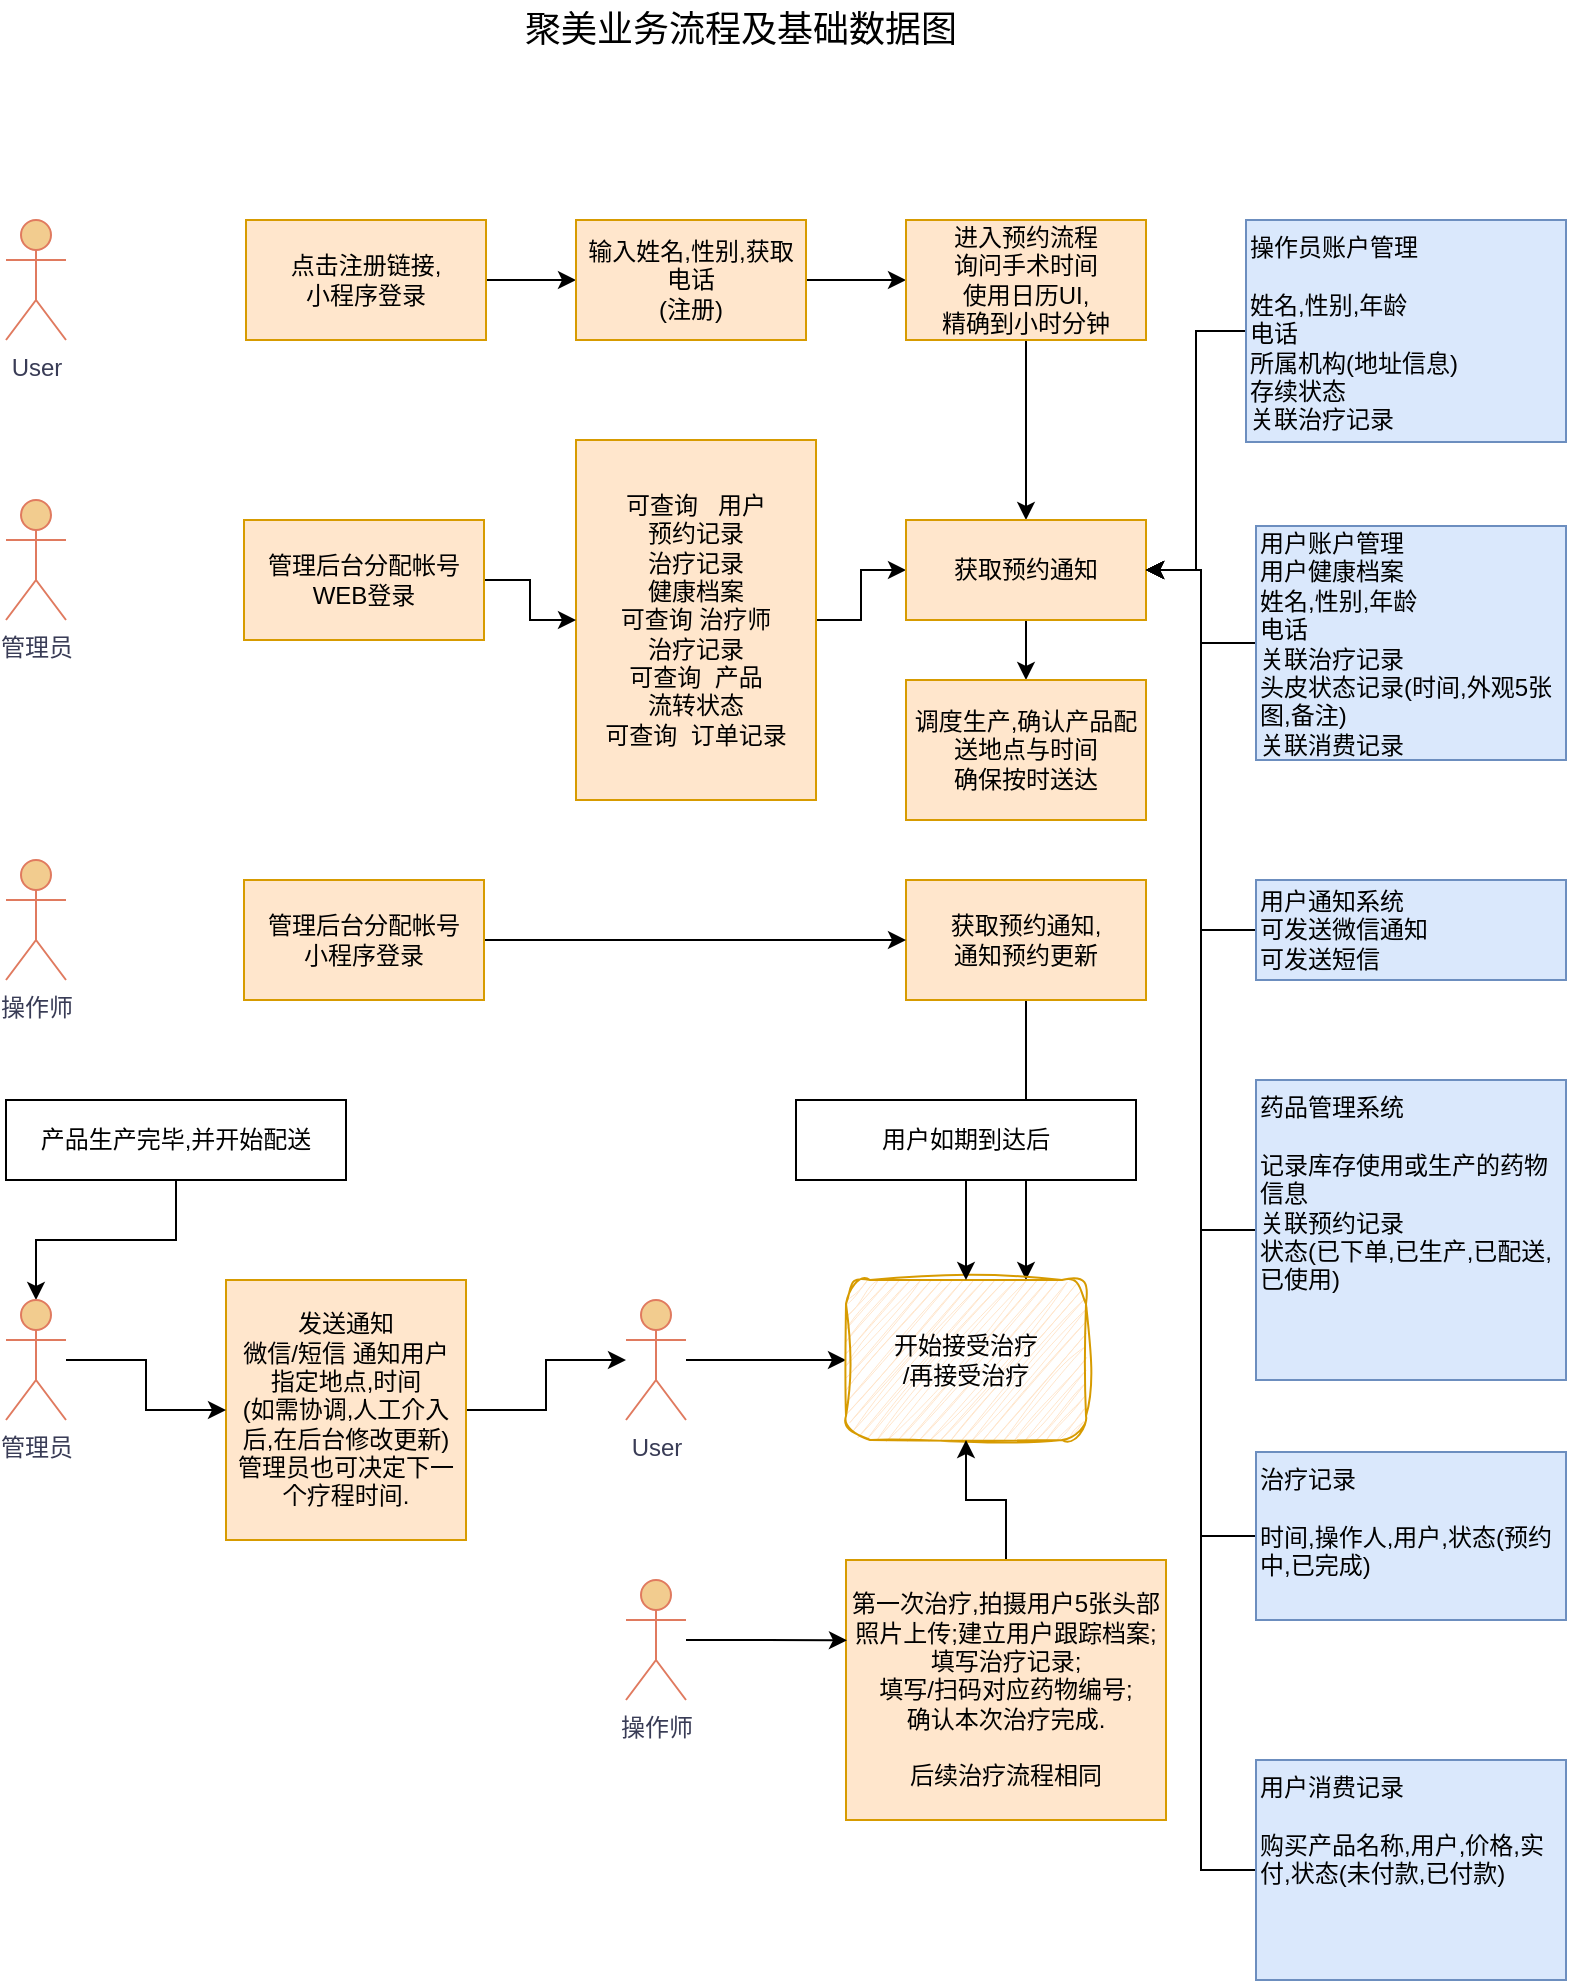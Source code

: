 <mxfile version="22.0.6" type="github">
  <diagram name="业务流" id="i1FbcwPXpK-9clcR7VoC">
    <mxGraphModel dx="2723" dy="1946" grid="1" gridSize="10" guides="1" tooltips="1" connect="1" arrows="1" fold="1" page="1" pageScale="1" pageWidth="1169" pageHeight="1654" math="0" shadow="0">
      <root>
        <mxCell id="0" />
        <mxCell id="1" parent="0" />
        <mxCell id="phIoem3qohuBOrA11PT0-1" value="User" style="shape=umlActor;verticalLabelPosition=bottom;verticalAlign=top;html=1;outlineConnect=0;labelBackgroundColor=none;fillColor=#F2CC8F;strokeColor=#E07A5F;fontColor=#393C56;" vertex="1" parent="1">
          <mxGeometry x="90" y="140" width="30" height="60" as="geometry" />
        </mxCell>
        <mxCell id="phIoem3qohuBOrA11PT0-2" style="edgeStyle=orthogonalEdgeStyle;rounded=0;orthogonalLoop=1;jettySize=auto;html=1;" edge="1" parent="1" source="phIoem3qohuBOrA11PT0-3" target="phIoem3qohuBOrA11PT0-5">
          <mxGeometry relative="1" as="geometry" />
        </mxCell>
        <mxCell id="phIoem3qohuBOrA11PT0-3" value="点击注册链接,&lt;br&gt;小程序登录" style="rounded=0;whiteSpace=wrap;html=1;fillColor=#ffe6cc;strokeColor=#d79b00;" vertex="1" parent="1">
          <mxGeometry x="210" y="140" width="120" height="60" as="geometry" />
        </mxCell>
        <mxCell id="phIoem3qohuBOrA11PT0-4" style="edgeStyle=orthogonalEdgeStyle;rounded=0;orthogonalLoop=1;jettySize=auto;html=1;entryX=0;entryY=0.5;entryDx=0;entryDy=0;" edge="1" parent="1" source="phIoem3qohuBOrA11PT0-5" target="phIoem3qohuBOrA11PT0-7">
          <mxGeometry relative="1" as="geometry" />
        </mxCell>
        <mxCell id="phIoem3qohuBOrA11PT0-5" value="输入姓名,性别,获取电话&lt;br&gt;(注册)" style="rounded=0;whiteSpace=wrap;html=1;fillColor=#ffe6cc;strokeColor=#d79b00;" vertex="1" parent="1">
          <mxGeometry x="375" y="140" width="115" height="60" as="geometry" />
        </mxCell>
        <mxCell id="phIoem3qohuBOrA11PT0-6" style="edgeStyle=orthogonalEdgeStyle;rounded=0;orthogonalLoop=1;jettySize=auto;html=1;entryX=0.5;entryY=0;entryDx=0;entryDy=0;" edge="1" parent="1" source="phIoem3qohuBOrA11PT0-7" target="phIoem3qohuBOrA11PT0-12">
          <mxGeometry relative="1" as="geometry" />
        </mxCell>
        <mxCell id="phIoem3qohuBOrA11PT0-7" value="进入预约流程&lt;br&gt;询问手术时间&lt;br&gt;使用日历UI,&lt;br&gt;精确到小时分钟" style="rounded=0;whiteSpace=wrap;html=1;fillColor=#ffe6cc;strokeColor=#d79b00;" vertex="1" parent="1">
          <mxGeometry x="540" y="140" width="120" height="60" as="geometry" />
        </mxCell>
        <mxCell id="phIoem3qohuBOrA11PT0-8" value="管理员" style="shape=umlActor;verticalLabelPosition=bottom;verticalAlign=top;html=1;outlineConnect=0;labelBackgroundColor=none;fillColor=#F2CC8F;strokeColor=#E07A5F;fontColor=#393C56;" vertex="1" parent="1">
          <mxGeometry x="90" y="280" width="30" height="60" as="geometry" />
        </mxCell>
        <mxCell id="phIoem3qohuBOrA11PT0-9" style="edgeStyle=orthogonalEdgeStyle;rounded=0;orthogonalLoop=1;jettySize=auto;html=1;" edge="1" parent="1" source="phIoem3qohuBOrA11PT0-10" target="phIoem3qohuBOrA11PT0-12">
          <mxGeometry relative="1" as="geometry" />
        </mxCell>
        <mxCell id="phIoem3qohuBOrA11PT0-10" value="可查询 &amp;nbsp; 用户&lt;br&gt;预约记录&lt;br&gt;治疗记录&lt;br&gt;健康档案&lt;br&gt;可查询 治疗师&lt;br&gt;治疗记录&lt;br&gt;可查询 &amp;nbsp;产品&lt;br&gt;流转状态&lt;br&gt;可查询 &amp;nbsp;订单记录" style="rounded=0;whiteSpace=wrap;html=1;fillColor=#ffe6cc;strokeColor=#d79b00;" vertex="1" parent="1">
          <mxGeometry x="375" y="250" width="120" height="180" as="geometry" />
        </mxCell>
        <mxCell id="phIoem3qohuBOrA11PT0-11" style="edgeStyle=orthogonalEdgeStyle;rounded=0;orthogonalLoop=1;jettySize=auto;html=1;entryX=0.5;entryY=0;entryDx=0;entryDy=0;" edge="1" parent="1" source="phIoem3qohuBOrA11PT0-12" target="phIoem3qohuBOrA11PT0-14">
          <mxGeometry relative="1" as="geometry" />
        </mxCell>
        <mxCell id="phIoem3qohuBOrA11PT0-12" value="获取预约通知" style="rounded=0;whiteSpace=wrap;html=1;fillColor=#ffe6cc;strokeColor=#d79b00;" vertex="1" parent="1">
          <mxGeometry x="540" y="290" width="120" height="50" as="geometry" />
        </mxCell>
        <mxCell id="phIoem3qohuBOrA11PT0-13" value="操作师" style="shape=umlActor;verticalLabelPosition=bottom;verticalAlign=top;html=1;outlineConnect=0;labelBackgroundColor=none;fillColor=#F2CC8F;strokeColor=#E07A5F;fontColor=#393C56;" vertex="1" parent="1">
          <mxGeometry x="90" y="460" width="30" height="60" as="geometry" />
        </mxCell>
        <mxCell id="phIoem3qohuBOrA11PT0-14" value="调度生产,确认产品配送地点与时间&lt;br&gt;确保按时送达" style="rounded=0;whiteSpace=wrap;html=1;fillColor=#ffe6cc;strokeColor=#d79b00;" vertex="1" parent="1">
          <mxGeometry x="540" y="370" width="120" height="70" as="geometry" />
        </mxCell>
        <mxCell id="phIoem3qohuBOrA11PT0-15" style="edgeStyle=orthogonalEdgeStyle;rounded=0;orthogonalLoop=1;jettySize=auto;html=1;entryX=0.75;entryY=0;entryDx=0;entryDy=0;" edge="1" parent="1" source="phIoem3qohuBOrA11PT0-16" target="phIoem3qohuBOrA11PT0-29">
          <mxGeometry relative="1" as="geometry" />
        </mxCell>
        <mxCell id="phIoem3qohuBOrA11PT0-16" value="获取预约通知,&lt;br&gt;通知预约更新" style="rounded=0;whiteSpace=wrap;html=1;fillColor=#ffe6cc;strokeColor=#d79b00;" vertex="1" parent="1">
          <mxGeometry x="540" y="470" width="120" height="60" as="geometry" />
        </mxCell>
        <mxCell id="phIoem3qohuBOrA11PT0-17" style="edgeStyle=orthogonalEdgeStyle;rounded=0;orthogonalLoop=1;jettySize=auto;html=1;entryX=0;entryY=0.5;entryDx=0;entryDy=0;" edge="1" parent="1" source="phIoem3qohuBOrA11PT0-18" target="phIoem3qohuBOrA11PT0-10">
          <mxGeometry relative="1" as="geometry" />
        </mxCell>
        <mxCell id="phIoem3qohuBOrA11PT0-18" value="管理后台分配帐号&lt;br&gt;WEB登录" style="rounded=0;whiteSpace=wrap;html=1;fillColor=#ffe6cc;strokeColor=#d79b00;" vertex="1" parent="1">
          <mxGeometry x="209" y="290" width="120" height="60" as="geometry" />
        </mxCell>
        <mxCell id="phIoem3qohuBOrA11PT0-19" style="edgeStyle=orthogonalEdgeStyle;rounded=0;orthogonalLoop=1;jettySize=auto;html=1;entryX=0;entryY=0.5;entryDx=0;entryDy=0;" edge="1" parent="1" source="phIoem3qohuBOrA11PT0-20" target="phIoem3qohuBOrA11PT0-16">
          <mxGeometry relative="1" as="geometry" />
        </mxCell>
        <mxCell id="phIoem3qohuBOrA11PT0-20" value="管理后台分配帐号&lt;br&gt;小程序登录" style="rounded=0;whiteSpace=wrap;html=1;fillColor=#ffe6cc;strokeColor=#d79b00;" vertex="1" parent="1">
          <mxGeometry x="209" y="470" width="120" height="60" as="geometry" />
        </mxCell>
        <mxCell id="phIoem3qohuBOrA11PT0-21" style="edgeStyle=orthogonalEdgeStyle;rounded=0;orthogonalLoop=1;jettySize=auto;html=1;" edge="1" parent="1" source="phIoem3qohuBOrA11PT0-22" target="phIoem3qohuBOrA11PT0-28">
          <mxGeometry relative="1" as="geometry" />
        </mxCell>
        <mxCell id="phIoem3qohuBOrA11PT0-22" value="产品生产完毕,并开始配送" style="rounded=0;whiteSpace=wrap;html=1;" vertex="1" parent="1">
          <mxGeometry x="90" y="580" width="170" height="40" as="geometry" />
        </mxCell>
        <mxCell id="phIoem3qohuBOrA11PT0-23" style="edgeStyle=orthogonalEdgeStyle;rounded=0;orthogonalLoop=1;jettySize=auto;html=1;entryX=0;entryY=0.5;entryDx=0;entryDy=0;" edge="1" parent="1" source="phIoem3qohuBOrA11PT0-24" target="phIoem3qohuBOrA11PT0-29">
          <mxGeometry relative="1" as="geometry" />
        </mxCell>
        <mxCell id="phIoem3qohuBOrA11PT0-24" value="User" style="shape=umlActor;verticalLabelPosition=bottom;verticalAlign=top;html=1;outlineConnect=0;labelBackgroundColor=none;fillColor=#F2CC8F;strokeColor=#E07A5F;fontColor=#393C56;" vertex="1" parent="1">
          <mxGeometry x="400" y="680" width="30" height="60" as="geometry" />
        </mxCell>
        <mxCell id="phIoem3qohuBOrA11PT0-25" style="edgeStyle=orthogonalEdgeStyle;rounded=0;orthogonalLoop=1;jettySize=auto;html=1;" edge="1" parent="1" source="phIoem3qohuBOrA11PT0-26" target="phIoem3qohuBOrA11PT0-24">
          <mxGeometry relative="1" as="geometry" />
        </mxCell>
        <mxCell id="phIoem3qohuBOrA11PT0-26" value="发送通知&lt;br&gt;微信/短信 通知用户&lt;br&gt;指定地点,时间&lt;br&gt;(如需协调,人工介入后,在后台修改更新)&lt;br&gt;管理员也可决定下一个疗程时间." style="rounded=0;whiteSpace=wrap;html=1;fillColor=#ffe6cc;strokeColor=#d79b00;" vertex="1" parent="1">
          <mxGeometry x="200" y="670" width="120" height="130" as="geometry" />
        </mxCell>
        <mxCell id="phIoem3qohuBOrA11PT0-27" style="edgeStyle=orthogonalEdgeStyle;rounded=0;orthogonalLoop=1;jettySize=auto;html=1;entryX=0;entryY=0.5;entryDx=0;entryDy=0;" edge="1" parent="1" source="phIoem3qohuBOrA11PT0-28" target="phIoem3qohuBOrA11PT0-26">
          <mxGeometry relative="1" as="geometry" />
        </mxCell>
        <mxCell id="phIoem3qohuBOrA11PT0-28" value="管理员" style="shape=umlActor;verticalLabelPosition=bottom;verticalAlign=top;html=1;outlineConnect=0;labelBackgroundColor=none;fillColor=#F2CC8F;strokeColor=#E07A5F;fontColor=#393C56;" vertex="1" parent="1">
          <mxGeometry x="90" y="680" width="30" height="60" as="geometry" />
        </mxCell>
        <mxCell id="phIoem3qohuBOrA11PT0-29" value="开始接受治疗&lt;br&gt;/再接受治疗" style="rounded=1;whiteSpace=wrap;html=1;fillColor=#ffe6cc;strokeColor=#d79b00;sketch=1;curveFitting=1;jiggle=2;" vertex="1" parent="1">
          <mxGeometry x="510" y="670" width="120" height="80" as="geometry" />
        </mxCell>
        <mxCell id="phIoem3qohuBOrA11PT0-30" style="edgeStyle=orthogonalEdgeStyle;rounded=0;orthogonalLoop=1;jettySize=auto;html=1;" edge="1" parent="1" source="phIoem3qohuBOrA11PT0-31" target="phIoem3qohuBOrA11PT0-29">
          <mxGeometry relative="1" as="geometry" />
        </mxCell>
        <mxCell id="phIoem3qohuBOrA11PT0-31" value="用户如期到达后" style="rounded=0;whiteSpace=wrap;html=1;" vertex="1" parent="1">
          <mxGeometry x="485" y="580" width="170" height="40" as="geometry" />
        </mxCell>
        <mxCell id="phIoem3qohuBOrA11PT0-32" value="操作师" style="shape=umlActor;verticalLabelPosition=bottom;verticalAlign=top;html=1;outlineConnect=0;labelBackgroundColor=none;fillColor=#F2CC8F;strokeColor=#E07A5F;fontColor=#393C56;" vertex="1" parent="1">
          <mxGeometry x="400" y="820" width="30" height="60" as="geometry" />
        </mxCell>
        <mxCell id="phIoem3qohuBOrA11PT0-33" style="edgeStyle=orthogonalEdgeStyle;rounded=0;orthogonalLoop=1;jettySize=auto;html=1;entryX=0.5;entryY=1;entryDx=0;entryDy=0;" edge="1" parent="1" source="phIoem3qohuBOrA11PT0-34" target="phIoem3qohuBOrA11PT0-29">
          <mxGeometry relative="1" as="geometry" />
        </mxCell>
        <mxCell id="phIoem3qohuBOrA11PT0-34" value="第一次治疗,拍摄用户5张头部照片上传;建立用户跟踪档案;&lt;br&gt;填写治疗记录;&lt;br&gt;填写/扫码对应药物编号;&lt;br&gt;确认本次治疗完成.&lt;br&gt;&lt;br&gt;后续治疗流程相同" style="rounded=0;whiteSpace=wrap;html=1;fillColor=#ffe6cc;strokeColor=#d79b00;" vertex="1" parent="1">
          <mxGeometry x="510" y="810" width="160" height="130" as="geometry" />
        </mxCell>
        <mxCell id="phIoem3qohuBOrA11PT0-35" style="edgeStyle=orthogonalEdgeStyle;rounded=0;orthogonalLoop=1;jettySize=auto;html=1;entryX=0.003;entryY=0.309;entryDx=0;entryDy=0;entryPerimeter=0;" edge="1" parent="1" source="phIoem3qohuBOrA11PT0-32" target="phIoem3qohuBOrA11PT0-34">
          <mxGeometry relative="1" as="geometry" />
        </mxCell>
        <mxCell id="phIoem3qohuBOrA11PT0-36" style="edgeStyle=orthogonalEdgeStyle;rounded=0;orthogonalLoop=1;jettySize=auto;html=1;entryX=1;entryY=0.5;entryDx=0;entryDy=0;" edge="1" parent="1" source="phIoem3qohuBOrA11PT0-37" target="phIoem3qohuBOrA11PT0-12">
          <mxGeometry relative="1" as="geometry" />
        </mxCell>
        <mxCell id="phIoem3qohuBOrA11PT0-37" value="用户通知系统&lt;br&gt;可发送微信通知&lt;br&gt;可发送短信" style="rounded=0;whiteSpace=wrap;html=1;fillColor=#dae8fc;strokeColor=#6c8ebf;align=left;" vertex="1" parent="1">
          <mxGeometry x="715" y="470" width="155" height="50" as="geometry" />
        </mxCell>
        <mxCell id="phIoem3qohuBOrA11PT0-38" style="edgeStyle=orthogonalEdgeStyle;rounded=0;orthogonalLoop=1;jettySize=auto;html=1;entryX=1;entryY=0.5;entryDx=0;entryDy=0;" edge="1" parent="1" source="phIoem3qohuBOrA11PT0-39" target="phIoem3qohuBOrA11PT0-12">
          <mxGeometry relative="1" as="geometry" />
        </mxCell>
        <mxCell id="phIoem3qohuBOrA11PT0-39" value="药品管理系统&lt;br&gt;&lt;br&gt;记录库存使用或生产的药物信息&lt;br&gt;关联预约记录&lt;br&gt;状态(已下单,已生产,已配送,已使用)" style="rounded=0;whiteSpace=wrap;html=1;fillColor=#dae8fc;strokeColor=#6c8ebf;align=left;verticalAlign=top;" vertex="1" parent="1">
          <mxGeometry x="715" y="570" width="155" height="150" as="geometry" />
        </mxCell>
        <mxCell id="phIoem3qohuBOrA11PT0-40" style="edgeStyle=orthogonalEdgeStyle;rounded=0;orthogonalLoop=1;jettySize=auto;html=1;entryX=1;entryY=0.5;entryDx=0;entryDy=0;" edge="1" parent="1" source="phIoem3qohuBOrA11PT0-41" target="phIoem3qohuBOrA11PT0-12">
          <mxGeometry relative="1" as="geometry" />
        </mxCell>
        <mxCell id="phIoem3qohuBOrA11PT0-41" value="用户账户管理&lt;br&gt;用户健康档案&lt;br&gt;姓名,性别,年龄&lt;br style=&quot;border-color: var(--border-color);&quot;&gt;电话&lt;br style=&quot;border-color: var(--border-color);&quot;&gt;关联治疗记录&lt;br&gt;头皮状态记录(时间,外观5张图,备注)&lt;br&gt;关联消费记录" style="rounded=0;whiteSpace=wrap;html=1;fillColor=#dae8fc;strokeColor=#6c8ebf;align=left;" vertex="1" parent="1">
          <mxGeometry x="715" y="293" width="155" height="117" as="geometry" />
        </mxCell>
        <mxCell id="phIoem3qohuBOrA11PT0-42" style="edgeStyle=orthogonalEdgeStyle;rounded=0;orthogonalLoop=1;jettySize=auto;html=1;entryX=1;entryY=0.5;entryDx=0;entryDy=0;" edge="1" parent="1" source="phIoem3qohuBOrA11PT0-43" target="phIoem3qohuBOrA11PT0-12">
          <mxGeometry relative="1" as="geometry" />
        </mxCell>
        <mxCell id="phIoem3qohuBOrA11PT0-43" value="用户消费记录&lt;br&gt;&lt;br&gt;购买产品名称,用户,价格,实付,状态(未付款,已付款)" style="rounded=0;whiteSpace=wrap;html=1;fillColor=#dae8fc;strokeColor=#6c8ebf;align=left;verticalAlign=top;" vertex="1" parent="1">
          <mxGeometry x="715" y="910" width="155" height="110" as="geometry" />
        </mxCell>
        <mxCell id="phIoem3qohuBOrA11PT0-44" style="edgeStyle=orthogonalEdgeStyle;rounded=0;orthogonalLoop=1;jettySize=auto;html=1;entryX=1;entryY=0.5;entryDx=0;entryDy=0;" edge="1" parent="1" source="phIoem3qohuBOrA11PT0-45" target="phIoem3qohuBOrA11PT0-12">
          <mxGeometry relative="1" as="geometry" />
        </mxCell>
        <mxCell id="phIoem3qohuBOrA11PT0-45" value="治疗记录&lt;br&gt;&lt;br&gt;时间,操作人,用户,状态(预约中,已完成)" style="rounded=0;whiteSpace=wrap;html=1;fillColor=#dae8fc;strokeColor=#6c8ebf;align=left;verticalAlign=top;" vertex="1" parent="1">
          <mxGeometry x="715" y="756" width="155" height="84" as="geometry" />
        </mxCell>
        <mxCell id="phIoem3qohuBOrA11PT0-46" style="edgeStyle=orthogonalEdgeStyle;rounded=0;orthogonalLoop=1;jettySize=auto;html=1;entryX=1;entryY=0.5;entryDx=0;entryDy=0;" edge="1" parent="1" source="phIoem3qohuBOrA11PT0-47" target="phIoem3qohuBOrA11PT0-12">
          <mxGeometry relative="1" as="geometry" />
        </mxCell>
        <mxCell id="phIoem3qohuBOrA11PT0-47" value="操作员账户管理&lt;br&gt;&lt;br&gt;姓名,性别,年龄&lt;br&gt;电话&lt;br&gt;所属机构(地址信息)&lt;br&gt;存续状态&lt;br&gt;关联治疗记录" style="rounded=0;whiteSpace=wrap;html=1;fillColor=#dae8fc;strokeColor=#6c8ebf;verticalAlign=top;align=left;" vertex="1" parent="1">
          <mxGeometry x="710" y="140" width="160" height="111" as="geometry" />
        </mxCell>
        <mxCell id="phIoem3qohuBOrA11PT0-48" value="聚美业务流程及基础数据图" style="text;html=1;strokeColor=none;fillColor=none;align=center;verticalAlign=middle;whiteSpace=wrap;rounded=0;fontSize=18;" vertex="1" parent="1">
          <mxGeometry x="320" y="30" width="275" height="30" as="geometry" />
        </mxCell>
      </root>
    </mxGraphModel>
  </diagram>
</mxfile>
